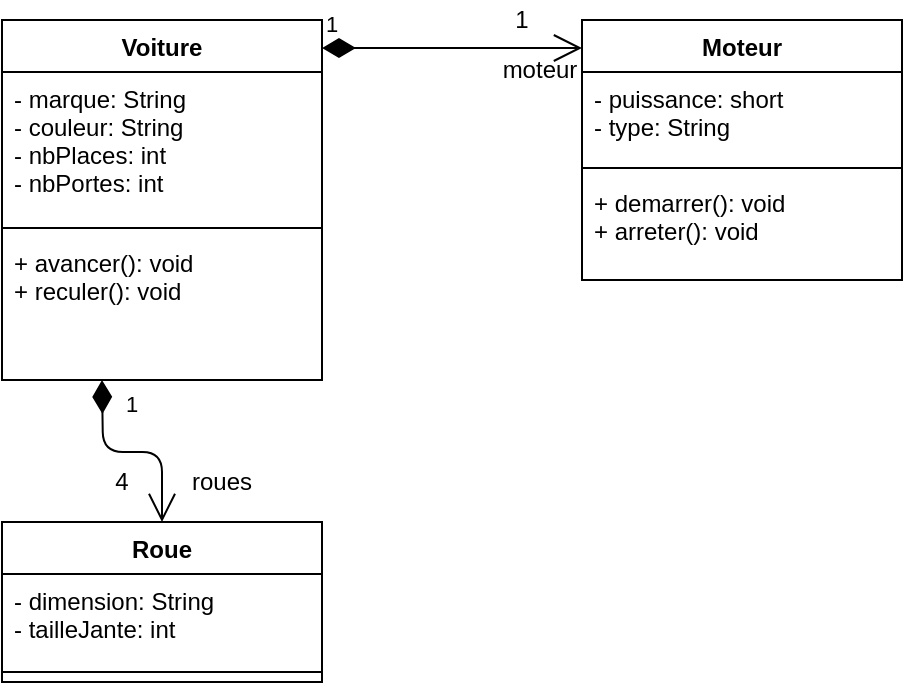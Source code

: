 <mxfile version="14.4.3" type="device"><diagram id="C5RBs43oDa-KdzZeNtuy" name="Page-1"><mxGraphModel dx="1426" dy="852" grid="1" gridSize="10" guides="1" tooltips="1" connect="1" arrows="1" fold="1" page="1" pageScale="1" pageWidth="827" pageHeight="1169" math="0" shadow="0"><root><mxCell id="WIyWlLk6GJQsqaUBKTNV-0"/><mxCell id="WIyWlLk6GJQsqaUBKTNV-1" parent="WIyWlLk6GJQsqaUBKTNV-0"/><mxCell id="HrOJCLt097fVrm8oXsYi-0" value="Voiture" style="swimlane;fontStyle=1;align=center;verticalAlign=top;childLayout=stackLayout;horizontal=1;startSize=26;horizontalStack=0;resizeParent=1;resizeParentMax=0;resizeLast=0;collapsible=1;marginBottom=0;" vertex="1" parent="WIyWlLk6GJQsqaUBKTNV-1"><mxGeometry x="160" y="160" width="160" height="180" as="geometry"/></mxCell><mxCell id="HrOJCLt097fVrm8oXsYi-1" value="- marque: String&#10;- couleur: String&#10;- nbPlaces: int&#10;- nbPortes: int" style="text;strokeColor=none;fillColor=none;align=left;verticalAlign=top;spacingLeft=4;spacingRight=4;overflow=hidden;rotatable=0;points=[[0,0.5],[1,0.5]];portConstraint=eastwest;" vertex="1" parent="HrOJCLt097fVrm8oXsYi-0"><mxGeometry y="26" width="160" height="74" as="geometry"/></mxCell><mxCell id="HrOJCLt097fVrm8oXsYi-2" value="" style="line;strokeWidth=1;fillColor=none;align=left;verticalAlign=middle;spacingTop=-1;spacingLeft=3;spacingRight=3;rotatable=0;labelPosition=right;points=[];portConstraint=eastwest;" vertex="1" parent="HrOJCLt097fVrm8oXsYi-0"><mxGeometry y="100" width="160" height="8" as="geometry"/></mxCell><mxCell id="HrOJCLt097fVrm8oXsYi-3" value="+ avancer(): void&#10;+ reculer(): void" style="text;strokeColor=none;fillColor=none;align=left;verticalAlign=top;spacingLeft=4;spacingRight=4;overflow=hidden;rotatable=0;points=[[0,0.5],[1,0.5]];portConstraint=eastwest;" vertex="1" parent="HrOJCLt097fVrm8oXsYi-0"><mxGeometry y="108" width="160" height="72" as="geometry"/></mxCell><mxCell id="HrOJCLt097fVrm8oXsYi-16" value="1" style="endArrow=open;html=1;endSize=12;startArrow=diamondThin;startSize=14;startFill=1;edgeStyle=orthogonalEdgeStyle;align=left;verticalAlign=bottom;entryX=0.5;entryY=0;entryDx=0;entryDy=0;" edge="1" parent="HrOJCLt097fVrm8oXsYi-0" target="HrOJCLt097fVrm8oXsYi-12"><mxGeometry x="-0.584" y="10" relative="1" as="geometry"><mxPoint x="50" y="180" as="sourcePoint"/><mxPoint x="180" y="180" as="targetPoint"/><mxPoint as="offset"/></mxGeometry></mxCell><mxCell id="HrOJCLt097fVrm8oXsYi-4" value="Moteur" style="swimlane;fontStyle=1;align=center;verticalAlign=top;childLayout=stackLayout;horizontal=1;startSize=26;horizontalStack=0;resizeParent=1;resizeParentMax=0;resizeLast=0;collapsible=1;marginBottom=0;" vertex="1" parent="WIyWlLk6GJQsqaUBKTNV-1"><mxGeometry x="450" y="160" width="160" height="130" as="geometry"/></mxCell><mxCell id="HrOJCLt097fVrm8oXsYi-5" value="- puissance: short&#10;- type: String" style="text;strokeColor=none;fillColor=none;align=left;verticalAlign=top;spacingLeft=4;spacingRight=4;overflow=hidden;rotatable=0;points=[[0,0.5],[1,0.5]];portConstraint=eastwest;" vertex="1" parent="HrOJCLt097fVrm8oXsYi-4"><mxGeometry y="26" width="160" height="44" as="geometry"/></mxCell><mxCell id="HrOJCLt097fVrm8oXsYi-6" value="" style="line;strokeWidth=1;fillColor=none;align=left;verticalAlign=middle;spacingTop=-1;spacingLeft=3;spacingRight=3;rotatable=0;labelPosition=right;points=[];portConstraint=eastwest;" vertex="1" parent="HrOJCLt097fVrm8oXsYi-4"><mxGeometry y="70" width="160" height="8" as="geometry"/></mxCell><mxCell id="HrOJCLt097fVrm8oXsYi-7" value="+ demarrer(): void&#10;+ arreter(): void" style="text;strokeColor=none;fillColor=none;align=left;verticalAlign=top;spacingLeft=4;spacingRight=4;overflow=hidden;rotatable=0;points=[[0,0.5],[1,0.5]];portConstraint=eastwest;" vertex="1" parent="HrOJCLt097fVrm8oXsYi-4"><mxGeometry y="78" width="160" height="52" as="geometry"/></mxCell><mxCell id="HrOJCLt097fVrm8oXsYi-10" value="1" style="endArrow=open;html=1;endSize=12;startArrow=diamondThin;startSize=14;startFill=1;edgeStyle=orthogonalEdgeStyle;align=left;verticalAlign=bottom;" edge="1" parent="WIyWlLk6GJQsqaUBKTNV-1"><mxGeometry x="-1" y="3" relative="1" as="geometry"><mxPoint x="320" y="174" as="sourcePoint"/><mxPoint x="450" y="174" as="targetPoint"/></mxGeometry></mxCell><mxCell id="HrOJCLt097fVrm8oXsYi-11" value="moteur" style="text;html=1;strokeColor=none;fillColor=none;align=center;verticalAlign=middle;whiteSpace=wrap;rounded=0;" vertex="1" parent="WIyWlLk6GJQsqaUBKTNV-1"><mxGeometry x="409" y="175" width="40" height="20" as="geometry"/></mxCell><mxCell id="HrOJCLt097fVrm8oXsYi-12" value="Roue" style="swimlane;fontStyle=1;align=center;verticalAlign=top;childLayout=stackLayout;horizontal=1;startSize=26;horizontalStack=0;resizeParent=1;resizeParentMax=0;resizeLast=0;collapsible=1;marginBottom=0;" vertex="1" parent="WIyWlLk6GJQsqaUBKTNV-1"><mxGeometry x="160" y="411" width="160" height="80" as="geometry"/></mxCell><mxCell id="HrOJCLt097fVrm8oXsYi-13" value="- dimension: String&#10;- tailleJante: int" style="text;strokeColor=none;fillColor=none;align=left;verticalAlign=top;spacingLeft=4;spacingRight=4;overflow=hidden;rotatable=0;points=[[0,0.5],[1,0.5]];portConstraint=eastwest;" vertex="1" parent="HrOJCLt097fVrm8oXsYi-12"><mxGeometry y="26" width="160" height="44" as="geometry"/></mxCell><mxCell id="HrOJCLt097fVrm8oXsYi-14" value="" style="line;strokeWidth=1;fillColor=none;align=left;verticalAlign=middle;spacingTop=-1;spacingLeft=3;spacingRight=3;rotatable=0;labelPosition=right;points=[];portConstraint=eastwest;" vertex="1" parent="HrOJCLt097fVrm8oXsYi-12"><mxGeometry y="70" width="160" height="10" as="geometry"/></mxCell><mxCell id="HrOJCLt097fVrm8oXsYi-17" value="roues" style="text;html=1;strokeColor=none;fillColor=none;align=center;verticalAlign=middle;whiteSpace=wrap;rounded=0;" vertex="1" parent="WIyWlLk6GJQsqaUBKTNV-1"><mxGeometry x="250" y="381" width="40" height="20" as="geometry"/></mxCell><mxCell id="HrOJCLt097fVrm8oXsYi-18" value="4" style="text;html=1;strokeColor=none;fillColor=none;align=center;verticalAlign=middle;whiteSpace=wrap;rounded=0;" vertex="1" parent="WIyWlLk6GJQsqaUBKTNV-1"><mxGeometry x="200" y="381" width="40" height="20" as="geometry"/></mxCell><mxCell id="HrOJCLt097fVrm8oXsYi-20" value="1" style="text;html=1;strokeColor=none;fillColor=none;align=center;verticalAlign=middle;whiteSpace=wrap;rounded=0;" vertex="1" parent="WIyWlLk6GJQsqaUBKTNV-1"><mxGeometry x="400" y="150" width="40" height="20" as="geometry"/></mxCell></root></mxGraphModel></diagram></mxfile>